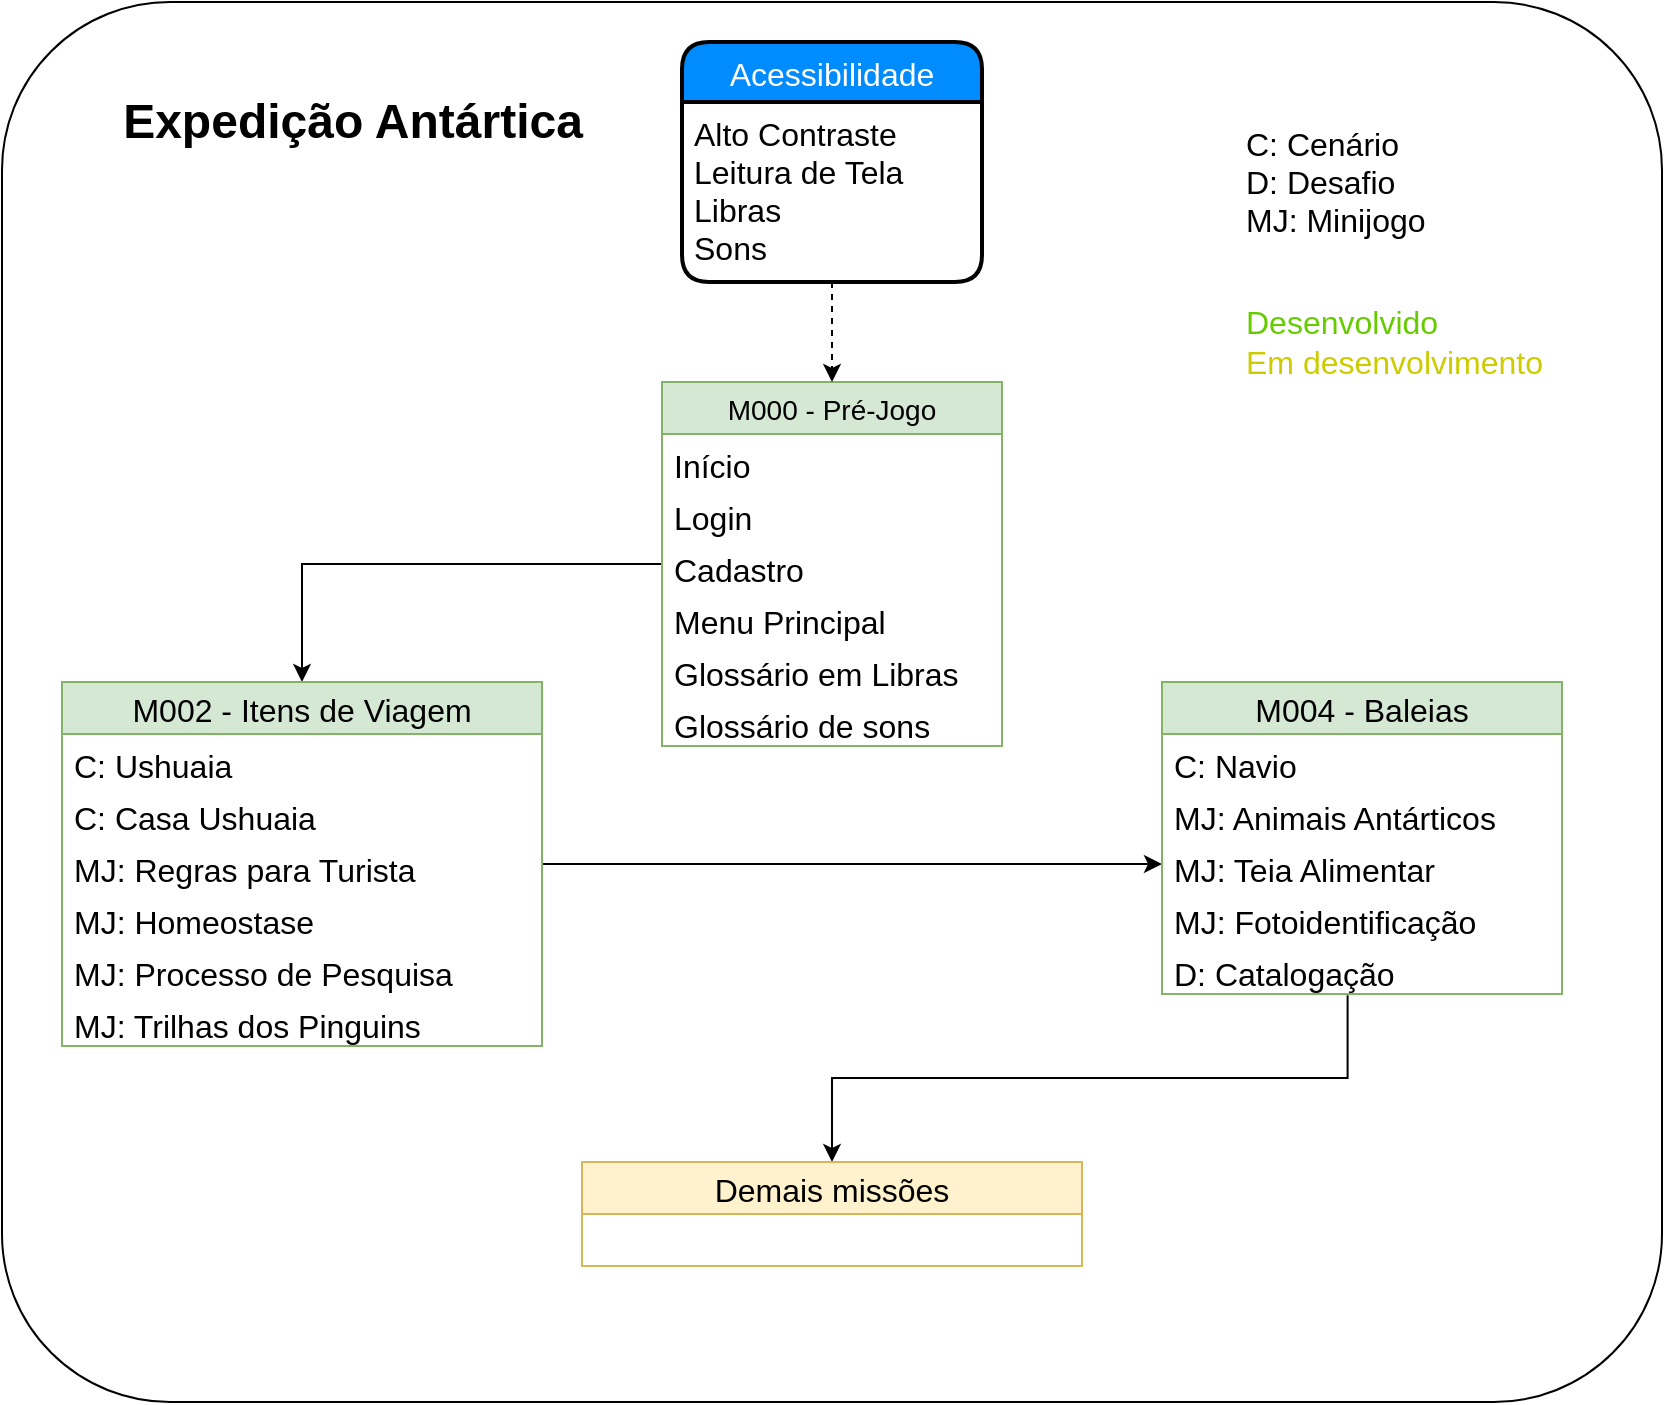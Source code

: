 <mxfile version="12.4.3" type="device" pages="1"><diagram id="x4J79PlpF3Rc2YFyNWlG" name="Page-1"><mxGraphModel dx="1092" dy="714" grid="1" gridSize="10" guides="1" tooltips="1" connect="1" arrows="1" fold="1" page="1" pageScale="1" pageWidth="827" pageHeight="1169" math="0" shadow="0"><root><mxCell id="0"/><mxCell id="1" parent="0"/><mxCell id="aNDfF3-XX1l_tfI-pA26-1" value="" style="rounded=1;whiteSpace=wrap;html=1;arcSize=12;" vertex="1" parent="1"><mxGeometry y="280" width="830" height="700" as="geometry"/></mxCell><mxCell id="aNDfF3-XX1l_tfI-pA26-2" value="&lt;div&gt;Expedição Antártica&lt;/div&gt;" style="text;strokeColor=none;fillColor=none;html=1;fontSize=24;fontStyle=1;verticalAlign=middle;align=center;" vertex="1" parent="1"><mxGeometry x="30" y="320" width="290" height="40" as="geometry"/></mxCell><mxCell id="aNDfF3-XX1l_tfI-pA26-47" style="edgeStyle=orthogonalEdgeStyle;rounded=0;orthogonalLoop=1;jettySize=auto;html=1;entryX=0.5;entryY=0;entryDx=0;entryDy=0;fontSize=16;" edge="1" parent="1" source="aNDfF3-XX1l_tfI-pA26-3" target="aNDfF3-XX1l_tfI-pA26-9"><mxGeometry relative="1" as="geometry"/></mxCell><mxCell id="aNDfF3-XX1l_tfI-pA26-3" value="M000 - Pré-Jogo" style="swimlane;fontStyle=0;childLayout=stackLayout;horizontal=1;startSize=26;fillColor=#d5e8d4;horizontalStack=0;resizeParent=1;resizeParentMax=0;resizeLast=0;collapsible=1;marginBottom=0;swimlaneFillColor=#ffffff;align=center;fontSize=14;strokeColor=#82b366;" vertex="1" parent="1"><mxGeometry x="330" y="470" width="170" height="182" as="geometry"/></mxCell><mxCell id="aNDfF3-XX1l_tfI-pA26-4" value="Início" style="text;strokeColor=none;fillColor=none;spacingLeft=4;spacingRight=4;overflow=hidden;rotatable=0;points=[[0,0.5],[1,0.5]];portConstraint=eastwest;fontSize=16;align=left;" vertex="1" parent="aNDfF3-XX1l_tfI-pA26-3"><mxGeometry y="26" width="170" height="26" as="geometry"/></mxCell><mxCell id="aNDfF3-XX1l_tfI-pA26-5" value="Login" style="text;strokeColor=none;fillColor=none;spacingLeft=4;spacingRight=4;overflow=hidden;rotatable=0;points=[[0,0.5],[1,0.5]];portConstraint=eastwest;fontSize=16;align=left;" vertex="1" parent="aNDfF3-XX1l_tfI-pA26-3"><mxGeometry y="52" width="170" height="26" as="geometry"/></mxCell><mxCell id="aNDfF3-XX1l_tfI-pA26-6" value="Cadastro" style="text;strokeColor=none;fillColor=none;spacingLeft=4;spacingRight=4;overflow=hidden;rotatable=0;points=[[0,0.5],[1,0.5]];portConstraint=eastwest;fontSize=16;align=left;" vertex="1" parent="aNDfF3-XX1l_tfI-pA26-3"><mxGeometry y="78" width="170" height="26" as="geometry"/></mxCell><mxCell id="aNDfF3-XX1l_tfI-pA26-30" value="Menu Principal" style="text;strokeColor=none;fillColor=none;spacingLeft=4;spacingRight=4;overflow=hidden;rotatable=0;points=[[0,0.5],[1,0.5]];portConstraint=eastwest;fontSize=16;align=left;" vertex="1" parent="aNDfF3-XX1l_tfI-pA26-3"><mxGeometry y="104" width="170" height="26" as="geometry"/></mxCell><mxCell id="aNDfF3-XX1l_tfI-pA26-31" value="Glossário em Libras" style="text;strokeColor=none;fillColor=none;spacingLeft=4;spacingRight=4;overflow=hidden;rotatable=0;points=[[0,0.5],[1,0.5]];portConstraint=eastwest;fontSize=16;align=left;" vertex="1" parent="aNDfF3-XX1l_tfI-pA26-3"><mxGeometry y="130" width="170" height="26" as="geometry"/></mxCell><mxCell id="aNDfF3-XX1l_tfI-pA26-32" value="Glossário de sons" style="text;strokeColor=none;fillColor=none;spacingLeft=4;spacingRight=4;overflow=hidden;rotatable=0;points=[[0,0.5],[1,0.5]];portConstraint=eastwest;fontSize=16;align=left;" vertex="1" parent="aNDfF3-XX1l_tfI-pA26-3"><mxGeometry y="156" width="170" height="26" as="geometry"/></mxCell><mxCell id="aNDfF3-XX1l_tfI-pA26-48" style="edgeStyle=orthogonalEdgeStyle;rounded=0;orthogonalLoop=1;jettySize=auto;html=1;entryX=0;entryY=0.5;entryDx=0;entryDy=0;fontSize=16;" edge="1" parent="1" source="aNDfF3-XX1l_tfI-pA26-9" target="aNDfF3-XX1l_tfI-pA26-19"><mxGeometry relative="1" as="geometry"/></mxCell><mxCell id="aNDfF3-XX1l_tfI-pA26-9" value="M002 - Itens de Viagem" style="swimlane;fontStyle=0;childLayout=stackLayout;horizontal=1;startSize=26;fillColor=#d5e8d4;horizontalStack=0;resizeParent=1;resizeParentMax=0;resizeLast=0;collapsible=1;marginBottom=0;swimlaneFillColor=#ffffff;align=center;fontSize=16;strokeColor=#82b366;" vertex="1" parent="1"><mxGeometry x="30" y="620" width="240" height="182" as="geometry"/></mxCell><mxCell id="aNDfF3-XX1l_tfI-pA26-10" value="C: Ushuaia" style="text;strokeColor=none;fillColor=none;spacingLeft=4;spacingRight=4;overflow=hidden;rotatable=0;points=[[0,0.5],[1,0.5]];portConstraint=eastwest;fontSize=16;" vertex="1" parent="aNDfF3-XX1l_tfI-pA26-9"><mxGeometry y="26" width="240" height="26" as="geometry"/></mxCell><mxCell id="aNDfF3-XX1l_tfI-pA26-11" value="C: Casa Ushuaia" style="text;strokeColor=none;fillColor=none;spacingLeft=4;spacingRight=4;overflow=hidden;rotatable=0;points=[[0,0.5],[1,0.5]];portConstraint=eastwest;fontSize=16;" vertex="1" parent="aNDfF3-XX1l_tfI-pA26-9"><mxGeometry y="52" width="240" height="26" as="geometry"/></mxCell><mxCell id="aNDfF3-XX1l_tfI-pA26-12" value="MJ: Regras para Turista" style="text;strokeColor=none;fillColor=none;spacingLeft=4;spacingRight=4;overflow=hidden;rotatable=0;points=[[0,0.5],[1,0.5]];portConstraint=eastwest;fontSize=16;" vertex="1" parent="aNDfF3-XX1l_tfI-pA26-9"><mxGeometry y="78" width="240" height="26" as="geometry"/></mxCell><mxCell id="aNDfF3-XX1l_tfI-pA26-21" value="MJ: Homeostase" style="text;strokeColor=none;fillColor=none;spacingLeft=4;spacingRight=4;overflow=hidden;rotatable=0;points=[[0,0.5],[1,0.5]];portConstraint=eastwest;fontSize=16;" vertex="1" parent="aNDfF3-XX1l_tfI-pA26-9"><mxGeometry y="104" width="240" height="26" as="geometry"/></mxCell><mxCell id="aNDfF3-XX1l_tfI-pA26-22" value="MJ: Processo de Pesquisa" style="text;strokeColor=none;fillColor=none;spacingLeft=4;spacingRight=4;overflow=hidden;rotatable=0;points=[[0,0.5],[1,0.5]];portConstraint=eastwest;fontSize=16;" vertex="1" parent="aNDfF3-XX1l_tfI-pA26-9"><mxGeometry y="130" width="240" height="26" as="geometry"/></mxCell><mxCell id="aNDfF3-XX1l_tfI-pA26-23" value="MJ: Trilhas dos Pinguins" style="text;strokeColor=none;fillColor=none;spacingLeft=4;spacingRight=4;overflow=hidden;rotatable=0;points=[[0,0.5],[1,0.5]];portConstraint=eastwest;fontSize=16;" vertex="1" parent="aNDfF3-XX1l_tfI-pA26-9"><mxGeometry y="156" width="240" height="26" as="geometry"/></mxCell><mxCell id="aNDfF3-XX1l_tfI-pA26-49" style="edgeStyle=orthogonalEdgeStyle;rounded=0;orthogonalLoop=1;jettySize=auto;html=1;fontSize=16;exitX=0.464;exitY=1.023;exitDx=0;exitDy=0;exitPerimeter=0;" edge="1" parent="1" source="aNDfF3-XX1l_tfI-pA26-29" target="aNDfF3-XX1l_tfI-pA26-35"><mxGeometry relative="1" as="geometry"/></mxCell><mxCell id="aNDfF3-XX1l_tfI-pA26-13" value="M004 - Baleias" style="swimlane;fontStyle=0;childLayout=stackLayout;horizontal=1;startSize=26;fillColor=#d5e8d4;horizontalStack=0;resizeParent=1;resizeParentMax=0;resizeLast=0;collapsible=1;marginBottom=0;swimlaneFillColor=#ffffff;align=center;fontSize=16;strokeColor=#82b366;" vertex="1" parent="1"><mxGeometry x="580" y="620" width="200" height="156" as="geometry"/></mxCell><mxCell id="aNDfF3-XX1l_tfI-pA26-15" value="C: Navio" style="text;strokeColor=none;fillColor=none;spacingLeft=4;spacingRight=4;overflow=hidden;rotatable=0;points=[[0,0.5],[1,0.5]];portConstraint=eastwest;fontSize=16;" vertex="1" parent="aNDfF3-XX1l_tfI-pA26-13"><mxGeometry y="26" width="200" height="26" as="geometry"/></mxCell><mxCell id="aNDfF3-XX1l_tfI-pA26-16" value="MJ: Animais Antárticos" style="text;strokeColor=none;fillColor=none;spacingLeft=4;spacingRight=4;overflow=hidden;rotatable=0;points=[[0,0.5],[1,0.5]];portConstraint=eastwest;fontSize=16;" vertex="1" parent="aNDfF3-XX1l_tfI-pA26-13"><mxGeometry y="52" width="200" height="26" as="geometry"/></mxCell><mxCell id="aNDfF3-XX1l_tfI-pA26-19" value="MJ: Teia Alimentar" style="text;strokeColor=none;fillColor=none;spacingLeft=4;spacingRight=4;overflow=hidden;rotatable=0;points=[[0,0.5],[1,0.5]];portConstraint=eastwest;fontSize=16;" vertex="1" parent="aNDfF3-XX1l_tfI-pA26-13"><mxGeometry y="78" width="200" height="26" as="geometry"/></mxCell><mxCell id="aNDfF3-XX1l_tfI-pA26-20" value="MJ: Fotoidentificação" style="text;strokeColor=none;fillColor=none;spacingLeft=4;spacingRight=4;overflow=hidden;rotatable=0;points=[[0,0.5],[1,0.5]];portConstraint=eastwest;fontSize=16;" vertex="1" parent="aNDfF3-XX1l_tfI-pA26-13"><mxGeometry y="104" width="200" height="26" as="geometry"/></mxCell><mxCell id="aNDfF3-XX1l_tfI-pA26-29" value="D: Catalogação" style="text;strokeColor=none;fillColor=none;spacingLeft=4;spacingRight=4;overflow=hidden;rotatable=0;points=[[0,0.5],[1,0.5]];portConstraint=eastwest;fontSize=16;" vertex="1" parent="aNDfF3-XX1l_tfI-pA26-13"><mxGeometry y="130" width="200" height="26" as="geometry"/></mxCell><mxCell id="aNDfF3-XX1l_tfI-pA26-17" value="Acessibilidade" style="swimlane;childLayout=stackLayout;horizontal=1;startSize=30;horizontalStack=0;fillColor=#008cff;fontColor=#FFFFFF;rounded=1;fontSize=16;fontStyle=0;strokeWidth=2;resizeParent=0;resizeLast=1;shadow=0;dashed=0;align=center;" vertex="1" parent="1"><mxGeometry x="340" y="300" width="150" height="120" as="geometry"/></mxCell><mxCell id="aNDfF3-XX1l_tfI-pA26-18" value="Alto Contraste&#xA;Leitura de Tela&#xA;Libras&#xA;Sons&#xA;" style="align=left;strokeColor=none;fillColor=none;spacingLeft=4;fontSize=16;verticalAlign=top;resizable=0;rotatable=0;part=1;" vertex="1" parent="aNDfF3-XX1l_tfI-pA26-17"><mxGeometry y="30" width="150" height="90" as="geometry"/></mxCell><mxCell id="aNDfF3-XX1l_tfI-pA26-35" value="Demais missões" style="swimlane;fontStyle=0;childLayout=stackLayout;horizontal=1;startSize=26;fillColor=#fff2cc;horizontalStack=0;resizeParent=1;resizeParentMax=0;resizeLast=0;collapsible=1;marginBottom=0;swimlaneFillColor=#ffffff;align=center;fontSize=16;strokeColor=#d6b656;" vertex="1" parent="1"><mxGeometry x="290" y="860" width="250" height="52" as="geometry"/></mxCell><mxCell id="aNDfF3-XX1l_tfI-pA26-50" value="" style="endArrow=classic;html=1;fontSize=16;exitX=0.5;exitY=1;exitDx=0;exitDy=0;entryX=0.5;entryY=0;entryDx=0;entryDy=0;strokeColor=#000000;dashed=1;" edge="1" parent="1" source="aNDfF3-XX1l_tfI-pA26-18" target="aNDfF3-XX1l_tfI-pA26-3"><mxGeometry width="50" height="50" relative="1" as="geometry"><mxPoint x="10" y="1040" as="sourcePoint"/><mxPoint x="60" y="990" as="targetPoint"/></mxGeometry></mxCell><mxCell id="aNDfF3-XX1l_tfI-pA26-52" value="&lt;div&gt;C: Cenário&lt;/div&gt;&lt;div&gt;D: Desafio&lt;/div&gt;&lt;div&gt;MJ: Minijogo&lt;br&gt;&lt;/div&gt;" style="text;html=1;strokeColor=none;fillColor=none;align=left;verticalAlign=middle;whiteSpace=wrap;rounded=0;fontSize=16;" vertex="1" parent="1"><mxGeometry x="620" y="330" width="120" height="80" as="geometry"/></mxCell><mxCell id="aNDfF3-XX1l_tfI-pA26-64" value="&lt;div&gt;&lt;font color=&quot;#66CC00&quot;&gt;Desenvolvido&lt;/font&gt;&lt;/div&gt;&lt;div&gt;&lt;font color=&quot;#CCCC00&quot;&gt;Em desenvolvimento&lt;/font&gt;&lt;br&gt;&lt;/div&gt;" style="text;html=1;strokeColor=none;fillColor=none;align=left;verticalAlign=middle;whiteSpace=wrap;rounded=0;fontSize=16;labelBackgroundColor=none;" vertex="1" parent="1"><mxGeometry x="620" y="420" width="190" height="60" as="geometry"/></mxCell></root></mxGraphModel></diagram></mxfile>